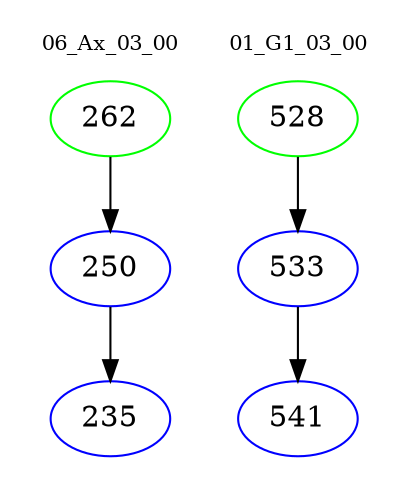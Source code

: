 digraph{
subgraph cluster_0 {
color = white
label = "06_Ax_03_00";
fontsize=10;
T0_262 [label="262", color="green"]
T0_262 -> T0_250 [color="black"]
T0_250 [label="250", color="blue"]
T0_250 -> T0_235 [color="black"]
T0_235 [label="235", color="blue"]
}
subgraph cluster_1 {
color = white
label = "01_G1_03_00";
fontsize=10;
T1_528 [label="528", color="green"]
T1_528 -> T1_533 [color="black"]
T1_533 [label="533", color="blue"]
T1_533 -> T1_541 [color="black"]
T1_541 [label="541", color="blue"]
}
}
